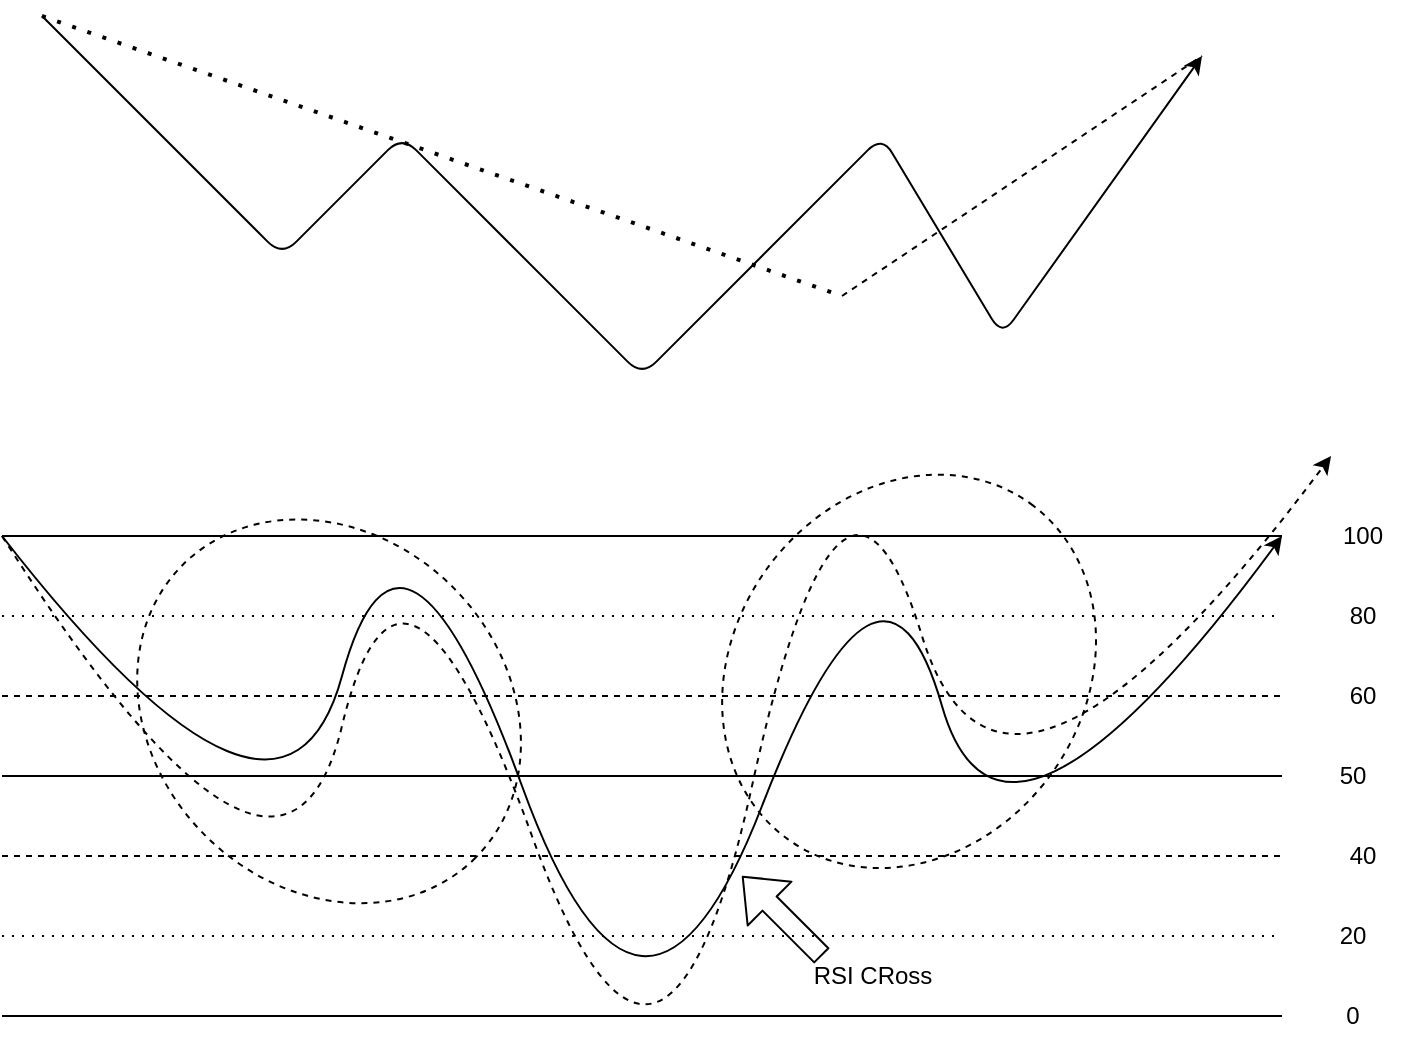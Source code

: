 <mxfile version="14.1.8" type="device"><diagram id="fxH0zvIqHAktqixgiBfO" name="Страница 1"><mxGraphModel dx="1072" dy="612" grid="1" gridSize="10" guides="1" tooltips="1" connect="1" arrows="1" fold="1" page="1" pageScale="1" pageWidth="1169" pageHeight="827" math="0" shadow="0"><root><mxCell id="0"/><mxCell id="1" parent="0"/><mxCell id="BewZ-Z3rwvue_t3c77Tj-15" value="" style="ellipse;whiteSpace=wrap;html=1;rotation=-54;dashed=1;" parent="1" vertex="1"><mxGeometry x="550.004" y="379.999" width="207.07" height="175.36" as="geometry"/></mxCell><mxCell id="BewZ-Z3rwvue_t3c77Tj-13" value="" style="ellipse;whiteSpace=wrap;html=1;rotation=45;dashed=1;" parent="1" vertex="1"><mxGeometry x="260" y="400" width="207.07" height="175.36" as="geometry"/></mxCell><mxCell id="BewZ-Z3rwvue_t3c77Tj-1" value="" style="endArrow=classic;html=1;" parent="1" edge="1"><mxGeometry width="50" height="50" relative="1" as="geometry"><mxPoint x="220" y="140" as="sourcePoint"/><mxPoint x="800" y="160" as="targetPoint"/><Array as="points"><mxPoint x="340" y="260"/><mxPoint x="400" y="200"/><mxPoint x="520" y="320"/><mxPoint x="640" y="200"/><mxPoint x="700" y="300"/></Array></mxGeometry></mxCell><mxCell id="BewZ-Z3rwvue_t3c77Tj-2" value="" style="endArrow=none;html=1;" parent="1" edge="1"><mxGeometry width="50" height="50" relative="1" as="geometry"><mxPoint x="200" y="400" as="sourcePoint"/><mxPoint x="840" y="400" as="targetPoint"/></mxGeometry></mxCell><mxCell id="BewZ-Z3rwvue_t3c77Tj-3" value="" style="endArrow=none;html=1;dashed=1;dashPattern=1 4;" parent="1" edge="1"><mxGeometry width="50" height="50" relative="1" as="geometry"><mxPoint x="200" y="440" as="sourcePoint"/><mxPoint x="840" y="440" as="targetPoint"/></mxGeometry></mxCell><mxCell id="BewZ-Z3rwvue_t3c77Tj-4" value="" style="endArrow=none;html=1;dashed=1;" parent="1" edge="1"><mxGeometry width="50" height="50" relative="1" as="geometry"><mxPoint x="200" y="480" as="sourcePoint"/><mxPoint x="840" y="480" as="targetPoint"/></mxGeometry></mxCell><mxCell id="BewZ-Z3rwvue_t3c77Tj-5" value="" style="endArrow=none;html=1;" parent="1" edge="1"><mxGeometry width="50" height="50" relative="1" as="geometry"><mxPoint x="200" y="520" as="sourcePoint"/><mxPoint x="840" y="520" as="targetPoint"/></mxGeometry></mxCell><mxCell id="BewZ-Z3rwvue_t3c77Tj-6" value="" style="endArrow=none;html=1;dashed=1;" parent="1" edge="1"><mxGeometry width="50" height="50" relative="1" as="geometry"><mxPoint x="200" y="560" as="sourcePoint"/><mxPoint x="840" y="560" as="targetPoint"/></mxGeometry></mxCell><mxCell id="BewZ-Z3rwvue_t3c77Tj-7" value="" style="endArrow=none;html=1;dashed=1;dashPattern=1 4;" parent="1" edge="1"><mxGeometry width="50" height="50" relative="1" as="geometry"><mxPoint x="200" y="600" as="sourcePoint"/><mxPoint x="840" y="600" as="targetPoint"/></mxGeometry></mxCell><mxCell id="BewZ-Z3rwvue_t3c77Tj-8" value="" style="endArrow=none;html=1;" parent="1" edge="1"><mxGeometry width="50" height="50" relative="1" as="geometry"><mxPoint x="200" y="640" as="sourcePoint"/><mxPoint x="840" y="640" as="targetPoint"/></mxGeometry></mxCell><mxCell id="BewZ-Z3rwvue_t3c77Tj-9" value="" style="curved=1;endArrow=classic;html=1;" parent="1" edge="1"><mxGeometry width="50" height="50" relative="1" as="geometry"><mxPoint x="200" y="400" as="sourcePoint"/><mxPoint x="840" y="400" as="targetPoint"/><Array as="points"><mxPoint x="340" y="580"/><mxPoint x="400" y="360"/><mxPoint x="520" y="690"/><mxPoint x="640" y="380"/><mxPoint x="700" y="590"/></Array></mxGeometry></mxCell><mxCell id="BewZ-Z3rwvue_t3c77Tj-10" value="" style="curved=1;endArrow=classic;html=1;dashed=1;" parent="1" edge="1"><mxGeometry width="50" height="50" relative="1" as="geometry"><mxPoint x="200" y="400" as="sourcePoint"/><mxPoint x="864.522" y="360" as="targetPoint"/><Array as="points"><mxPoint x="340" y="620"/><mxPoint x="400" y="370"/><mxPoint x="530" y="730"/><mxPoint x="620" y="320"/><mxPoint x="700" y="580"/></Array></mxGeometry></mxCell><mxCell id="BewZ-Z3rwvue_t3c77Tj-16" value="" style="endArrow=none;dashed=1;html=1;dashPattern=1 3;strokeWidth=2;" parent="1" edge="1"><mxGeometry width="50" height="50" relative="1" as="geometry"><mxPoint x="220" y="140" as="sourcePoint"/><mxPoint x="620" y="280" as="targetPoint"/></mxGeometry></mxCell><mxCell id="BewZ-Z3rwvue_t3c77Tj-17" value="" style="endArrow=none;dashed=1;html=1;" parent="1" edge="1"><mxGeometry width="50" height="50" relative="1" as="geometry"><mxPoint x="620" y="280" as="sourcePoint"/><mxPoint x="800" y="160" as="targetPoint"/></mxGeometry></mxCell><mxCell id="BewZ-Z3rwvue_t3c77Tj-18" value="100" style="text;html=1;align=center;verticalAlign=middle;resizable=0;points=[];autosize=1;" parent="1" vertex="1"><mxGeometry x="860" y="390" width="40" height="20" as="geometry"/></mxCell><mxCell id="BewZ-Z3rwvue_t3c77Tj-19" value="80" style="text;html=1;align=center;verticalAlign=middle;resizable=0;points=[];autosize=1;" parent="1" vertex="1"><mxGeometry x="865" y="430" width="30" height="20" as="geometry"/></mxCell><mxCell id="BewZ-Z3rwvue_t3c77Tj-20" value="60" style="text;html=1;align=center;verticalAlign=middle;resizable=0;points=[];autosize=1;" parent="1" vertex="1"><mxGeometry x="865" y="470" width="30" height="20" as="geometry"/></mxCell><mxCell id="BewZ-Z3rwvue_t3c77Tj-21" value="50" style="text;html=1;align=center;verticalAlign=middle;resizable=0;points=[];autosize=1;" parent="1" vertex="1"><mxGeometry x="860" y="510" width="30" height="20" as="geometry"/></mxCell><mxCell id="BewZ-Z3rwvue_t3c77Tj-22" value="40" style="text;html=1;align=center;verticalAlign=middle;resizable=0;points=[];autosize=1;" parent="1" vertex="1"><mxGeometry x="865" y="550" width="30" height="20" as="geometry"/></mxCell><mxCell id="BewZ-Z3rwvue_t3c77Tj-23" value="20" style="text;html=1;align=center;verticalAlign=middle;resizable=0;points=[];autosize=1;" parent="1" vertex="1"><mxGeometry x="860" y="590" width="30" height="20" as="geometry"/></mxCell><mxCell id="BewZ-Z3rwvue_t3c77Tj-24" value="0" style="text;html=1;align=center;verticalAlign=middle;resizable=0;points=[];autosize=1;" parent="1" vertex="1"><mxGeometry x="865" y="630" width="20" height="20" as="geometry"/></mxCell><mxCell id="BT1wR-dDf6b25Yu4d-sr-1" value="" style="shape=flexArrow;endArrow=classic;html=1;" edge="1" parent="1"><mxGeometry width="50" height="50" relative="1" as="geometry"><mxPoint x="610" y="610" as="sourcePoint"/><mxPoint x="570" y="570" as="targetPoint"/></mxGeometry></mxCell><mxCell id="BT1wR-dDf6b25Yu4d-sr-3" value="RSI CRoss" style="text;html=1;align=center;verticalAlign=middle;resizable=0;points=[];autosize=1;" vertex="1" parent="1"><mxGeometry x="600" y="610" width="70" height="20" as="geometry"/></mxCell></root></mxGraphModel></diagram></mxfile>